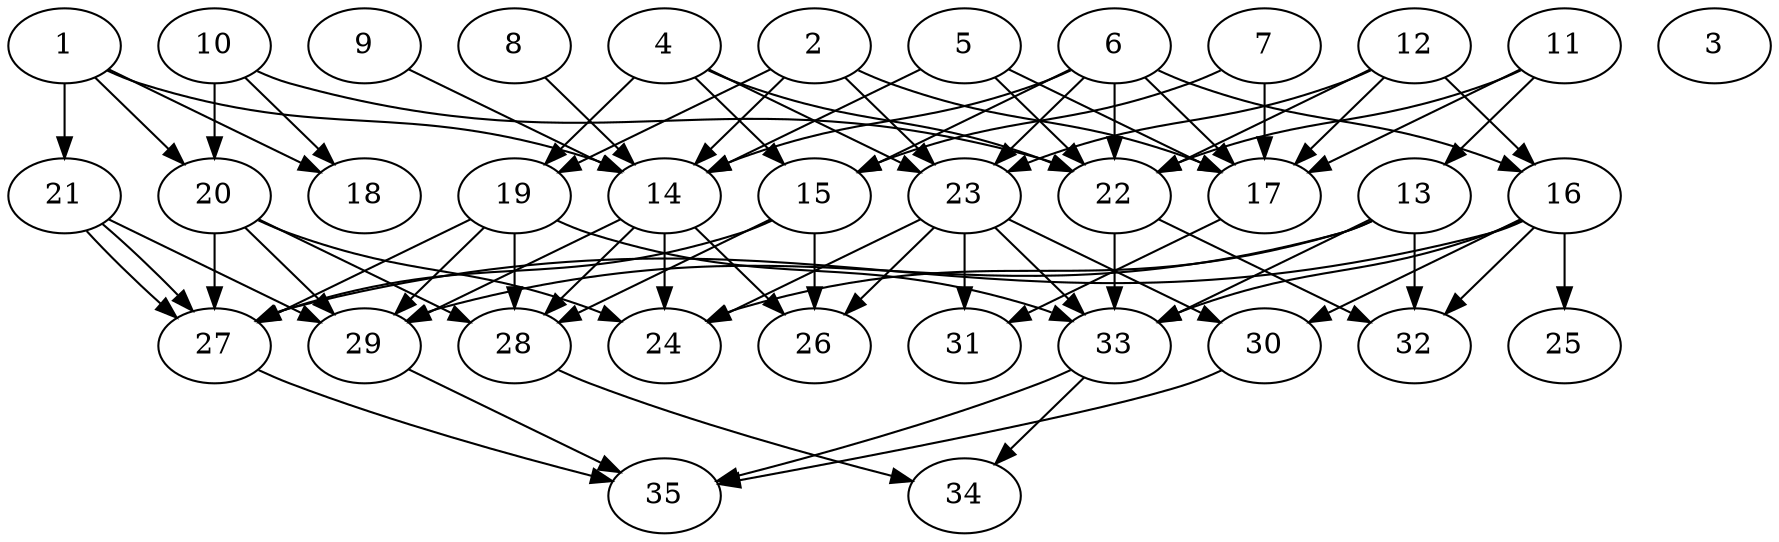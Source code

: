 // DAG automatically generated by daggen at Thu Oct  3 14:05:36 2019
// ./daggen --dot -n 35 --ccr 0.5 --fat 0.7 --regular 0.9 --density 0.6 --mindata 5242880 --maxdata 52428800 
digraph G {
  1 [size="62115840", alpha="0.12", expect_size="31057920"] 
  1 -> 14 [size ="31057920"]
  1 -> 18 [size ="31057920"]
  1 -> 20 [size ="31057920"]
  1 -> 21 [size ="31057920"]
  2 [size="76937216", alpha="0.04", expect_size="38468608"] 
  2 -> 14 [size ="38468608"]
  2 -> 17 [size ="38468608"]
  2 -> 19 [size ="38468608"]
  2 -> 23 [size ="38468608"]
  3 [size="61560832", alpha="0.12", expect_size="30780416"] 
  4 [size="99682304", alpha="0.09", expect_size="49841152"] 
  4 -> 15 [size ="49841152"]
  4 -> 19 [size ="49841152"]
  4 -> 22 [size ="49841152"]
  4 -> 23 [size ="49841152"]
  5 [size="45643776", alpha="0.17", expect_size="22821888"] 
  5 -> 14 [size ="22821888"]
  5 -> 17 [size ="22821888"]
  5 -> 22 [size ="22821888"]
  6 [size="29536256", alpha="0.14", expect_size="14768128"] 
  6 -> 14 [size ="14768128"]
  6 -> 15 [size ="14768128"]
  6 -> 16 [size ="14768128"]
  6 -> 17 [size ="14768128"]
  6 -> 22 [size ="14768128"]
  6 -> 23 [size ="14768128"]
  7 [size="78659584", alpha="0.19", expect_size="39329792"] 
  7 -> 15 [size ="39329792"]
  7 -> 17 [size ="39329792"]
  8 [size="80396288", alpha="0.10", expect_size="40198144"] 
  8 -> 14 [size ="40198144"]
  9 [size="37607424", alpha="0.07", expect_size="18803712"] 
  9 -> 14 [size ="18803712"]
  10 [size="14514176", alpha="0.08", expect_size="7257088"] 
  10 -> 18 [size ="7257088"]
  10 -> 20 [size ="7257088"]
  10 -> 22 [size ="7257088"]
  11 [size="45557760", alpha="0.09", expect_size="22778880"] 
  11 -> 13 [size ="22778880"]
  11 -> 17 [size ="22778880"]
  11 -> 22 [size ="22778880"]
  12 [size="102737920", alpha="0.02", expect_size="51368960"] 
  12 -> 16 [size ="51368960"]
  12 -> 17 [size ="51368960"]
  12 -> 22 [size ="51368960"]
  12 -> 23 [size ="51368960"]
  13 [size="25106432", alpha="0.15", expect_size="12553216"] 
  13 -> 24 [size ="12553216"]
  13 -> 29 [size ="12553216"]
  13 -> 32 [size ="12553216"]
  13 -> 33 [size ="12553216"]
  14 [size="81661952", alpha="0.08", expect_size="40830976"] 
  14 -> 24 [size ="40830976"]
  14 -> 26 [size ="40830976"]
  14 -> 28 [size ="40830976"]
  14 -> 29 [size ="40830976"]
  15 [size="30871552", alpha="0.01", expect_size="15435776"] 
  15 -> 26 [size ="15435776"]
  15 -> 27 [size ="15435776"]
  15 -> 28 [size ="15435776"]
  16 [size="17932288", alpha="0.14", expect_size="8966144"] 
  16 -> 25 [size ="8966144"]
  16 -> 27 [size ="8966144"]
  16 -> 30 [size ="8966144"]
  16 -> 32 [size ="8966144"]
  16 -> 33 [size ="8966144"]
  17 [size="82354176", alpha="0.05", expect_size="41177088"] 
  17 -> 31 [size ="41177088"]
  18 [size="79384576", alpha="0.20", expect_size="39692288"] 
  19 [size="30554112", alpha="0.10", expect_size="15277056"] 
  19 -> 27 [size ="15277056"]
  19 -> 28 [size ="15277056"]
  19 -> 29 [size ="15277056"]
  19 -> 33 [size ="15277056"]
  20 [size="61712384", alpha="0.08", expect_size="30856192"] 
  20 -> 24 [size ="30856192"]
  20 -> 27 [size ="30856192"]
  20 -> 28 [size ="30856192"]
  20 -> 29 [size ="30856192"]
  21 [size="97968128", alpha="0.16", expect_size="48984064"] 
  21 -> 27 [size ="48984064"]
  21 -> 27 [size ="48984064"]
  21 -> 29 [size ="48984064"]
  22 [size="44378112", alpha="0.19", expect_size="22189056"] 
  22 -> 32 [size ="22189056"]
  22 -> 33 [size ="22189056"]
  23 [size="55463936", alpha="0.13", expect_size="27731968"] 
  23 -> 24 [size ="27731968"]
  23 -> 26 [size ="27731968"]
  23 -> 30 [size ="27731968"]
  23 -> 31 [size ="27731968"]
  23 -> 33 [size ="27731968"]
  24 [size="30107648", alpha="0.05", expect_size="15053824"] 
  25 [size="68286464", alpha="0.05", expect_size="34143232"] 
  26 [size="73482240", alpha="0.10", expect_size="36741120"] 
  27 [size="44390400", alpha="0.08", expect_size="22195200"] 
  27 -> 35 [size ="22195200"]
  28 [size="66920448", alpha="0.01", expect_size="33460224"] 
  28 -> 34 [size ="33460224"]
  29 [size="65558528", alpha="0.00", expect_size="32779264"] 
  29 -> 35 [size ="32779264"]
  30 [size="17033216", alpha="0.00", expect_size="8516608"] 
  30 -> 35 [size ="8516608"]
  31 [size="52627456", alpha="0.08", expect_size="26313728"] 
  32 [size="35225600", alpha="0.15", expect_size="17612800"] 
  33 [size="31283200", alpha="0.05", expect_size="15641600"] 
  33 -> 34 [size ="15641600"]
  33 -> 35 [size ="15641600"]
  34 [size="91873280", alpha="0.10", expect_size="45936640"] 
  35 [size="23078912", alpha="0.19", expect_size="11539456"] 
}
